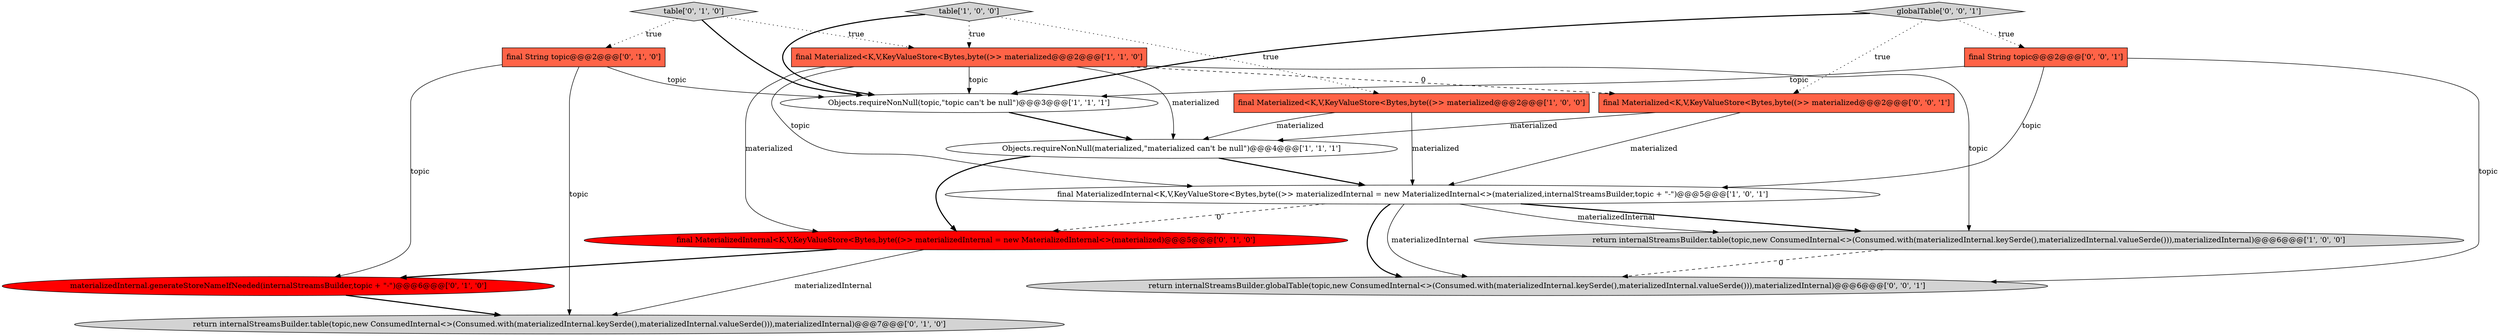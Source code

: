 digraph {
4 [style = filled, label = "return internalStreamsBuilder.table(topic,new ConsumedInternal<>(Consumed.with(materializedInternal.keySerde(),materializedInternal.valueSerde())),materializedInternal)@@@6@@@['1', '0', '0']", fillcolor = lightgray, shape = ellipse image = "AAA0AAABBB1BBB"];
9 [style = filled, label = "table['0', '1', '0']", fillcolor = lightgray, shape = diamond image = "AAA0AAABBB2BBB"];
5 [style = filled, label = "Objects.requireNonNull(materialized,\"materialized can't be null\")@@@4@@@['1', '1', '1']", fillcolor = white, shape = ellipse image = "AAA0AAABBB1BBB"];
14 [style = filled, label = "final Materialized<K,V,KeyValueStore<Bytes,byte((>> materialized@@@2@@@['0', '0', '1']", fillcolor = tomato, shape = box image = "AAA0AAABBB3BBB"];
8 [style = filled, label = "materializedInternal.generateStoreNameIfNeeded(internalStreamsBuilder,topic + \"-\")@@@6@@@['0', '1', '0']", fillcolor = red, shape = ellipse image = "AAA1AAABBB2BBB"];
12 [style = filled, label = "globalTable['0', '0', '1']", fillcolor = lightgray, shape = diamond image = "AAA0AAABBB3BBB"];
3 [style = filled, label = "final Materialized<K,V,KeyValueStore<Bytes,byte((>> materialized@@@2@@@['1', '1', '0']", fillcolor = tomato, shape = box image = "AAA0AAABBB1BBB"];
10 [style = filled, label = "return internalStreamsBuilder.table(topic,new ConsumedInternal<>(Consumed.with(materializedInternal.keySerde(),materializedInternal.valueSerde())),materializedInternal)@@@7@@@['0', '1', '0']", fillcolor = lightgray, shape = ellipse image = "AAA0AAABBB2BBB"];
15 [style = filled, label = "return internalStreamsBuilder.globalTable(topic,new ConsumedInternal<>(Consumed.with(materializedInternal.keySerde(),materializedInternal.valueSerde())),materializedInternal)@@@6@@@['0', '0', '1']", fillcolor = lightgray, shape = ellipse image = "AAA0AAABBB3BBB"];
0 [style = filled, label = "final MaterializedInternal<K,V,KeyValueStore<Bytes,byte((>> materializedInternal = new MaterializedInternal<>(materialized,internalStreamsBuilder,topic + \"-\")@@@5@@@['1', '0', '1']", fillcolor = white, shape = ellipse image = "AAA0AAABBB1BBB"];
6 [style = filled, label = "table['1', '0', '0']", fillcolor = lightgray, shape = diamond image = "AAA0AAABBB1BBB"];
13 [style = filled, label = "final String topic@@@2@@@['0', '0', '1']", fillcolor = tomato, shape = box image = "AAA0AAABBB3BBB"];
1 [style = filled, label = "Objects.requireNonNull(topic,\"topic can't be null\")@@@3@@@['1', '1', '1']", fillcolor = white, shape = ellipse image = "AAA0AAABBB1BBB"];
11 [style = filled, label = "final MaterializedInternal<K,V,KeyValueStore<Bytes,byte((>> materializedInternal = new MaterializedInternal<>(materialized)@@@5@@@['0', '1', '0']", fillcolor = red, shape = ellipse image = "AAA1AAABBB2BBB"];
2 [style = filled, label = "final Materialized<K,V,KeyValueStore<Bytes,byte((>> materialized@@@2@@@['1', '0', '0']", fillcolor = tomato, shape = box image = "AAA0AAABBB1BBB"];
7 [style = filled, label = "final String topic@@@2@@@['0', '1', '0']", fillcolor = tomato, shape = box image = "AAA0AAABBB2BBB"];
1->5 [style = bold, label=""];
3->5 [style = solid, label="materialized"];
8->10 [style = bold, label=""];
7->10 [style = solid, label="topic"];
3->1 [style = solid, label="topic"];
3->4 [style = solid, label="topic"];
3->11 [style = solid, label="materialized"];
0->11 [style = dashed, label="0"];
14->0 [style = solid, label="materialized"];
12->1 [style = bold, label=""];
7->8 [style = solid, label="topic"];
0->15 [style = bold, label=""];
11->10 [style = solid, label="materializedInternal"];
0->15 [style = solid, label="materializedInternal"];
6->1 [style = bold, label=""];
12->14 [style = dotted, label="true"];
12->13 [style = dotted, label="true"];
6->2 [style = dotted, label="true"];
5->0 [style = bold, label=""];
2->5 [style = solid, label="materialized"];
0->4 [style = bold, label=""];
4->15 [style = dashed, label="0"];
14->5 [style = solid, label="materialized"];
13->0 [style = solid, label="topic"];
11->8 [style = bold, label=""];
5->11 [style = bold, label=""];
9->7 [style = dotted, label="true"];
9->1 [style = bold, label=""];
3->0 [style = solid, label="topic"];
6->3 [style = dotted, label="true"];
0->4 [style = solid, label="materializedInternal"];
3->14 [style = dashed, label="0"];
7->1 [style = solid, label="topic"];
9->3 [style = dotted, label="true"];
2->0 [style = solid, label="materialized"];
13->1 [style = solid, label="topic"];
13->15 [style = solid, label="topic"];
}
